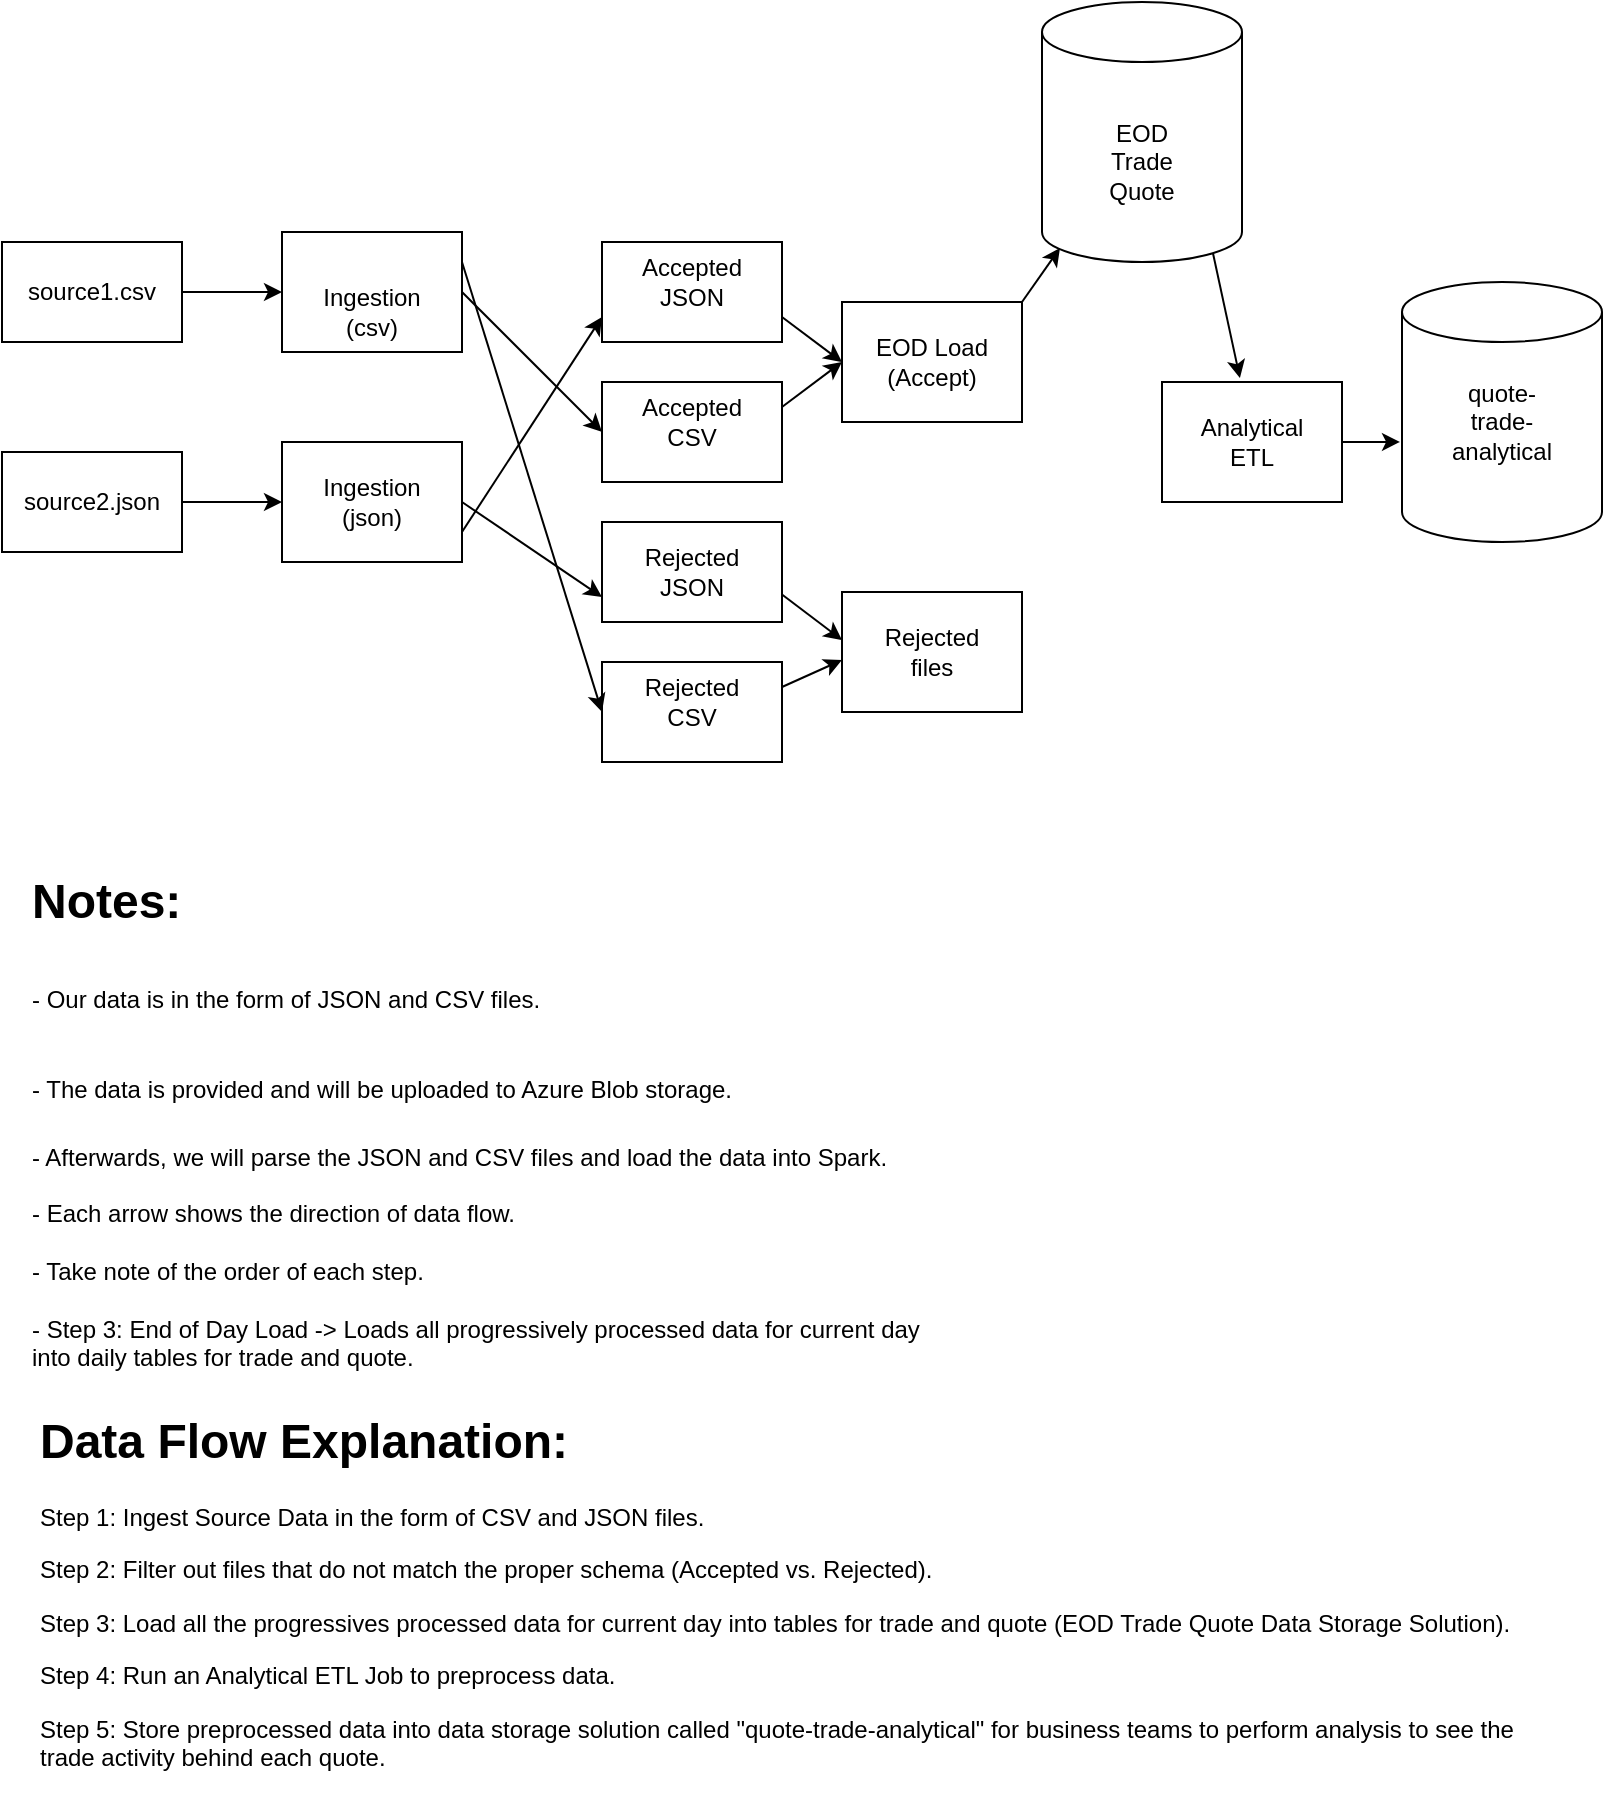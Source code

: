 <mxfile version="14.7.2" type="github">
  <diagram id="xhTGQpEdMfN5HkY3dnWF" name="Page-1">
    <mxGraphModel dx="1131" dy="1101" grid="1" gridSize="10" guides="1" tooltips="1" connect="1" arrows="1" fold="1" page="1" pageScale="1" pageWidth="827" pageHeight="1169" math="0" shadow="0">
      <root>
        <mxCell id="0" />
        <mxCell id="1" parent="0" />
        <mxCell id="jwXrqD8DB2JA0oPTdb8M-1" value="" style="shape=cylinder3;whiteSpace=wrap;html=1;boundedLbl=1;backgroundOutline=1;size=15;" parent="1" vertex="1">
          <mxGeometry x="540" y="90" width="100" height="130" as="geometry" />
        </mxCell>
        <mxCell id="jwXrqD8DB2JA0oPTdb8M-3" value="EOD&lt;br&gt;Trade&lt;br&gt;Quote" style="text;html=1;strokeColor=none;fillColor=none;align=center;verticalAlign=middle;whiteSpace=wrap;rounded=0;" parent="1" vertex="1">
          <mxGeometry x="570" y="160" width="40" height="20" as="geometry" />
        </mxCell>
        <mxCell id="jwXrqD8DB2JA0oPTdb8M-7" value="&lt;h1&gt;Notes:&lt;/h1&gt;&lt;h1&gt;&lt;span style=&quot;font-size: 12px ; font-weight: normal&quot;&gt;- Our data is in&amp;nbsp;the form of JSON and CSV files.&lt;/span&gt;&lt;/h1&gt;&lt;h1&gt;&lt;span style=&quot;font-size: 12px ; font-weight: normal&quot;&gt;- The data is provided and will be uploaded to Azure Blob storage.&lt;/span&gt;&lt;/h1&gt;&lt;div&gt;- Afterwards, we will parse the JSON and CSV files&amp;nbsp;and load the data into Spark.&lt;/div&gt;&lt;div&gt;&lt;br&gt;&lt;/div&gt;&lt;div&gt;- Each arrow shows the direction of data flow.&lt;/div&gt;&lt;div&gt;&lt;br&gt;&lt;/div&gt;&lt;div&gt;- Take note of the order of each step.&lt;/div&gt;&lt;div&gt;&lt;br&gt;&lt;/div&gt;&lt;div&gt;- Step 3: End of Day Load -&amp;gt; Loads all progressively processed data for current day&lt;/div&gt;&lt;div&gt;into daily tables for trade and quote.&lt;/div&gt;" style="text;html=1;strokeColor=none;fillColor=none;spacing=5;spacingTop=-20;whiteSpace=wrap;overflow=hidden;rounded=0;" parent="1" vertex="1">
          <mxGeometry x="30" y="520" width="750" height="360" as="geometry" />
        </mxCell>
        <mxCell id="jwXrqD8DB2JA0oPTdb8M-24" value="" style="rounded=0;whiteSpace=wrap;html=1;" parent="1" vertex="1">
          <mxGeometry x="320" y="350" width="90" height="50" as="geometry" />
        </mxCell>
        <mxCell id="jwXrqD8DB2JA0oPTdb8M-25" value="" style="rounded=0;whiteSpace=wrap;html=1;" parent="1" vertex="1">
          <mxGeometry x="320" y="420" width="90" height="50" as="geometry" />
        </mxCell>
        <mxCell id="jwXrqD8DB2JA0oPTdb8M-27" value="Rejected&lt;br&gt;CSV" style="text;html=1;strokeColor=none;fillColor=none;align=center;verticalAlign=middle;whiteSpace=wrap;rounded=0;" parent="1" vertex="1">
          <mxGeometry x="345" y="430" width="40" height="20" as="geometry" />
        </mxCell>
        <mxCell id="jwXrqD8DB2JA0oPTdb8M-28" value="Rejected&lt;br&gt;JSON" style="text;html=1;strokeColor=none;fillColor=none;align=center;verticalAlign=middle;whiteSpace=wrap;rounded=0;" parent="1" vertex="1">
          <mxGeometry x="345" y="365" width="40" height="20" as="geometry" />
        </mxCell>
        <mxCell id="jwXrqD8DB2JA0oPTdb8M-29" value="" style="rounded=0;whiteSpace=wrap;html=1;" parent="1" vertex="1">
          <mxGeometry x="320" y="210" width="90" height="50" as="geometry" />
        </mxCell>
        <mxCell id="jwXrqD8DB2JA0oPTdb8M-30" value="" style="rounded=0;whiteSpace=wrap;html=1;" parent="1" vertex="1">
          <mxGeometry x="320" y="280" width="90" height="50" as="geometry" />
        </mxCell>
        <mxCell id="jwXrqD8DB2JA0oPTdb8M-31" value="Accepted&lt;br&gt;JSON" style="text;html=1;strokeColor=none;fillColor=none;align=center;verticalAlign=middle;whiteSpace=wrap;rounded=0;" parent="1" vertex="1">
          <mxGeometry x="345" y="220" width="40" height="20" as="geometry" />
        </mxCell>
        <mxCell id="jwXrqD8DB2JA0oPTdb8M-32" value="Accepted&lt;br&gt;CSV" style="text;html=1;strokeColor=none;fillColor=none;align=center;verticalAlign=middle;whiteSpace=wrap;rounded=0;" parent="1" vertex="1">
          <mxGeometry x="345" y="290" width="40" height="20" as="geometry" />
        </mxCell>
        <mxCell id="jwXrqD8DB2JA0oPTdb8M-38" value="" style="rounded=0;whiteSpace=wrap;html=1;" parent="1" vertex="1">
          <mxGeometry x="600" y="280" width="90" height="60" as="geometry" />
        </mxCell>
        <mxCell id="jwXrqD8DB2JA0oPTdb8M-40" value="Analytical ETL" style="text;html=1;strokeColor=none;fillColor=none;align=center;verticalAlign=middle;whiteSpace=wrap;rounded=0;" parent="1" vertex="1">
          <mxGeometry x="625" y="300" width="40" height="20" as="geometry" />
        </mxCell>
        <mxCell id="ZmxnJUbd2xQeFVasTvaD-3" value="" style="rounded=0;whiteSpace=wrap;html=1;" parent="1" vertex="1">
          <mxGeometry x="160" y="310" width="90" height="60" as="geometry" />
        </mxCell>
        <mxCell id="ZmxnJUbd2xQeFVasTvaD-4" value="" style="rounded=0;whiteSpace=wrap;html=1;" parent="1" vertex="1">
          <mxGeometry x="160" y="205" width="90" height="60" as="geometry" />
        </mxCell>
        <mxCell id="ZmxnJUbd2xQeFVasTvaD-6" value="Ingestion&lt;br&gt;(csv)" style="text;html=1;strokeColor=none;fillColor=none;align=center;verticalAlign=middle;whiteSpace=wrap;rounded=0;" parent="1" vertex="1">
          <mxGeometry x="185" y="235" width="40" height="20" as="geometry" />
        </mxCell>
        <mxCell id="ZmxnJUbd2xQeFVasTvaD-7" value="Ingestion&lt;br&gt;(json)" style="text;html=1;strokeColor=none;fillColor=none;align=center;verticalAlign=middle;whiteSpace=wrap;rounded=0;" parent="1" vertex="1">
          <mxGeometry x="185" y="330" width="40" height="20" as="geometry" />
        </mxCell>
        <mxCell id="ZmxnJUbd2xQeFVasTvaD-8" value="" style="shape=cylinder3;whiteSpace=wrap;html=1;boundedLbl=1;backgroundOutline=1;size=15;" parent="1" vertex="1">
          <mxGeometry x="720" y="230" width="100" height="130" as="geometry" />
        </mxCell>
        <mxCell id="jwXrqD8DB2JA0oPTdb8M-4" value="quote-trade-analytical" style="text;html=1;strokeColor=none;fillColor=none;align=center;verticalAlign=middle;whiteSpace=wrap;rounded=0;" parent="1" vertex="1">
          <mxGeometry x="750" y="290" width="40" height="20" as="geometry" />
        </mxCell>
        <mxCell id="ZmxnJUbd2xQeFVasTvaD-11" value="" style="rounded=0;whiteSpace=wrap;html=1;" parent="1" vertex="1">
          <mxGeometry x="440" y="385" width="90" height="60" as="geometry" />
        </mxCell>
        <mxCell id="ZmxnJUbd2xQeFVasTvaD-12" value="" style="rounded=0;whiteSpace=wrap;html=1;" parent="1" vertex="1">
          <mxGeometry x="20" y="315" width="90" height="50" as="geometry" />
        </mxCell>
        <mxCell id="ZmxnJUbd2xQeFVasTvaD-14" value="Rejected&lt;br&gt;files" style="text;html=1;strokeColor=none;fillColor=none;align=center;verticalAlign=middle;whiteSpace=wrap;rounded=0;" parent="1" vertex="1">
          <mxGeometry x="465" y="405" width="40" height="20" as="geometry" />
        </mxCell>
        <mxCell id="ZmxnJUbd2xQeFVasTvaD-18" value="" style="rounded=0;whiteSpace=wrap;html=1;" parent="1" vertex="1">
          <mxGeometry x="20" y="210" width="90" height="50" as="geometry" />
        </mxCell>
        <mxCell id="ZmxnJUbd2xQeFVasTvaD-13" value="source1.csv" style="text;html=1;strokeColor=none;fillColor=none;align=center;verticalAlign=middle;whiteSpace=wrap;rounded=0;" parent="1" vertex="1">
          <mxGeometry x="45" y="225" width="40" height="20" as="geometry" />
        </mxCell>
        <mxCell id="ZmxnJUbd2xQeFVasTvaD-20" value="source2.json" style="text;html=1;strokeColor=none;fillColor=none;align=center;verticalAlign=middle;whiteSpace=wrap;rounded=0;" parent="1" vertex="1">
          <mxGeometry x="45" y="330" width="40" height="20" as="geometry" />
        </mxCell>
        <mxCell id="yPoXGI9qlLEy8epteMAY-1" value="" style="endArrow=classic;html=1;exitX=1;exitY=0.5;exitDx=0;exitDy=0;entryX=0;entryY=0.5;entryDx=0;entryDy=0;" parent="1" source="ZmxnJUbd2xQeFVasTvaD-4" target="jwXrqD8DB2JA0oPTdb8M-30" edge="1">
          <mxGeometry width="50" height="50" relative="1" as="geometry">
            <mxPoint x="690" y="570" as="sourcePoint" />
            <mxPoint x="740" y="520" as="targetPoint" />
          </mxGeometry>
        </mxCell>
        <mxCell id="yPoXGI9qlLEy8epteMAY-2" value="" style="endArrow=classic;html=1;exitX=1;exitY=0.5;exitDx=0;exitDy=0;entryX=0;entryY=0.75;entryDx=0;entryDy=0;" parent="1" source="ZmxnJUbd2xQeFVasTvaD-3" target="jwXrqD8DB2JA0oPTdb8M-24" edge="1">
          <mxGeometry width="50" height="50" relative="1" as="geometry">
            <mxPoint x="260" y="245" as="sourcePoint" />
            <mxPoint x="330" y="315" as="targetPoint" />
          </mxGeometry>
        </mxCell>
        <mxCell id="yPoXGI9qlLEy8epteMAY-3" value="" style="endArrow=classic;html=1;exitX=1;exitY=0.75;exitDx=0;exitDy=0;entryX=0;entryY=0.75;entryDx=0;entryDy=0;" parent="1" source="ZmxnJUbd2xQeFVasTvaD-3" target="jwXrqD8DB2JA0oPTdb8M-29" edge="1">
          <mxGeometry width="50" height="50" relative="1" as="geometry">
            <mxPoint x="260" y="350" as="sourcePoint" />
            <mxPoint x="330" y="397.5" as="targetPoint" />
          </mxGeometry>
        </mxCell>
        <mxCell id="yPoXGI9qlLEy8epteMAY-6" value="" style="endArrow=classic;html=1;exitX=1;exitY=0.25;exitDx=0;exitDy=0;entryX=0;entryY=0.5;entryDx=0;entryDy=0;" parent="1" source="ZmxnJUbd2xQeFVasTvaD-4" target="jwXrqD8DB2JA0oPTdb8M-25" edge="1">
          <mxGeometry width="50" height="50" relative="1" as="geometry">
            <mxPoint x="270" y="255" as="sourcePoint" />
            <mxPoint x="340" y="325" as="targetPoint" />
          </mxGeometry>
        </mxCell>
        <mxCell id="yPoXGI9qlLEy8epteMAY-17" value="&lt;h1&gt;Data Flow Explanation:&lt;/h1&gt;&lt;p&gt;Step 1: Ingest Source Data in the form of CSV and JSON files.&lt;/p&gt;&lt;p&gt;Step 2: Filter out files that do not match the proper schema (Accepted vs. Rejected).&lt;/p&gt;&lt;p&gt;Step 3: Load all the progressives processed data for current day into tables for trade and quote (EOD Trade Quote Data Storage Solution).&lt;/p&gt;&lt;p&gt;Step 4: Run an Analytical ETL Job to preprocess data.&lt;/p&gt;&lt;p&gt;Step 5: Store preprocessed data into data storage solution called &quot;quote-trade-analytical&quot; for business teams to perform analysis to see the trade activity behind each quote.&lt;/p&gt;" style="text;html=1;strokeColor=none;fillColor=none;spacing=5;spacingTop=-20;whiteSpace=wrap;overflow=hidden;rounded=0;" parent="1" vertex="1">
          <mxGeometry x="34" y="790" width="760" height="199" as="geometry" />
        </mxCell>
        <mxCell id="yPoXGI9qlLEy8epteMAY-18" value="" style="rounded=0;whiteSpace=wrap;html=1;" parent="1" vertex="1">
          <mxGeometry x="440" y="240" width="90" height="60" as="geometry" />
        </mxCell>
        <mxCell id="yPoXGI9qlLEy8epteMAY-19" value="EOD Load (Accept)" style="text;html=1;strokeColor=none;fillColor=none;align=center;verticalAlign=middle;whiteSpace=wrap;rounded=0;" parent="1" vertex="1">
          <mxGeometry x="450" y="260" width="70" height="20" as="geometry" />
        </mxCell>
        <mxCell id="yPoXGI9qlLEy8epteMAY-23" value="" style="endArrow=classic;html=1;exitX=0.855;exitY=1;exitDx=0;exitDy=-4.35;exitPerimeter=0;entryX=0.433;entryY=-0.033;entryDx=0;entryDy=0;entryPerimeter=0;" parent="1" source="jwXrqD8DB2JA0oPTdb8M-1" target="jwXrqD8DB2JA0oPTdb8M-38" edge="1">
          <mxGeometry width="50" height="50" relative="1" as="geometry">
            <mxPoint x="690" y="250" as="sourcePoint" />
            <mxPoint x="690" y="240" as="targetPoint" />
          </mxGeometry>
        </mxCell>
        <mxCell id="JixCUVKNNOdihXYurOmh-1" value="" style="endArrow=classic;html=1;exitX=1;exitY=0.5;exitDx=0;exitDy=0;entryX=0;entryY=0.5;entryDx=0;entryDy=0;" edge="1" parent="1" source="ZmxnJUbd2xQeFVasTvaD-18" target="ZmxnJUbd2xQeFVasTvaD-4">
          <mxGeometry width="50" height="50" relative="1" as="geometry">
            <mxPoint x="260" y="215.652" as="sourcePoint" />
            <mxPoint x="330" y="170" as="targetPoint" />
          </mxGeometry>
        </mxCell>
        <mxCell id="JixCUVKNNOdihXYurOmh-2" value="" style="endArrow=classic;html=1;exitX=1;exitY=0.5;exitDx=0;exitDy=0;entryX=0;entryY=0.5;entryDx=0;entryDy=0;" edge="1" parent="1" source="ZmxnJUbd2xQeFVasTvaD-12" target="ZmxnJUbd2xQeFVasTvaD-3">
          <mxGeometry width="50" height="50" relative="1" as="geometry">
            <mxPoint x="120" y="245" as="sourcePoint" />
            <mxPoint x="170" y="245" as="targetPoint" />
          </mxGeometry>
        </mxCell>
        <mxCell id="JixCUVKNNOdihXYurOmh-5" value="" style="endArrow=classic;html=1;exitX=1;exitY=0.75;exitDx=0;exitDy=0;entryX=0;entryY=0.5;entryDx=0;entryDy=0;" edge="1" parent="1" source="jwXrqD8DB2JA0oPTdb8M-29" target="yPoXGI9qlLEy8epteMAY-18">
          <mxGeometry width="50" height="50" relative="1" as="geometry">
            <mxPoint x="120" y="245" as="sourcePoint" />
            <mxPoint x="170" y="245" as="targetPoint" />
          </mxGeometry>
        </mxCell>
        <mxCell id="JixCUVKNNOdihXYurOmh-6" value="" style="endArrow=classic;html=1;exitX=1;exitY=0.25;exitDx=0;exitDy=0;" edge="1" parent="1" source="jwXrqD8DB2JA0oPTdb8M-30">
          <mxGeometry width="50" height="50" relative="1" as="geometry">
            <mxPoint x="420" y="257.5" as="sourcePoint" />
            <mxPoint x="440" y="270" as="targetPoint" />
          </mxGeometry>
        </mxCell>
        <mxCell id="JixCUVKNNOdihXYurOmh-7" value="" style="endArrow=classic;html=1;exitX=1;exitY=0.25;exitDx=0;exitDy=0;entryX=0;entryY=0.4;entryDx=0;entryDy=0;entryPerimeter=0;" edge="1" parent="1" target="ZmxnJUbd2xQeFVasTvaD-11">
          <mxGeometry width="50" height="50" relative="1" as="geometry">
            <mxPoint x="410" y="386.25" as="sourcePoint" />
            <mxPoint x="440" y="363.75" as="targetPoint" />
          </mxGeometry>
        </mxCell>
        <mxCell id="JixCUVKNNOdihXYurOmh-8" value="" style="endArrow=classic;html=1;exitX=1;exitY=0.25;exitDx=0;exitDy=0;" edge="1" parent="1" source="jwXrqD8DB2JA0oPTdb8M-25">
          <mxGeometry width="50" height="50" relative="1" as="geometry">
            <mxPoint x="420" y="396.25" as="sourcePoint" />
            <mxPoint x="440" y="419" as="targetPoint" />
          </mxGeometry>
        </mxCell>
        <mxCell id="JixCUVKNNOdihXYurOmh-9" value="" style="endArrow=classic;html=1;entryX=0.09;entryY=0.946;entryDx=0;entryDy=0;entryPerimeter=0;" edge="1" parent="1" target="jwXrqD8DB2JA0oPTdb8M-1">
          <mxGeometry width="50" height="50" relative="1" as="geometry">
            <mxPoint x="530" y="240" as="sourcePoint" />
            <mxPoint x="450" y="280" as="targetPoint" />
          </mxGeometry>
        </mxCell>
        <mxCell id="JixCUVKNNOdihXYurOmh-10" value="" style="endArrow=classic;html=1;entryX=-0.01;entryY=0.615;entryDx=0;entryDy=0;entryPerimeter=0;exitX=1;exitY=0.5;exitDx=0;exitDy=0;" edge="1" parent="1" source="jwXrqD8DB2JA0oPTdb8M-38" target="ZmxnJUbd2xQeFVasTvaD-8">
          <mxGeometry width="50" height="50" relative="1" as="geometry">
            <mxPoint x="540" y="250" as="sourcePoint" />
            <mxPoint x="559" y="222.98" as="targetPoint" />
          </mxGeometry>
        </mxCell>
      </root>
    </mxGraphModel>
  </diagram>
</mxfile>

